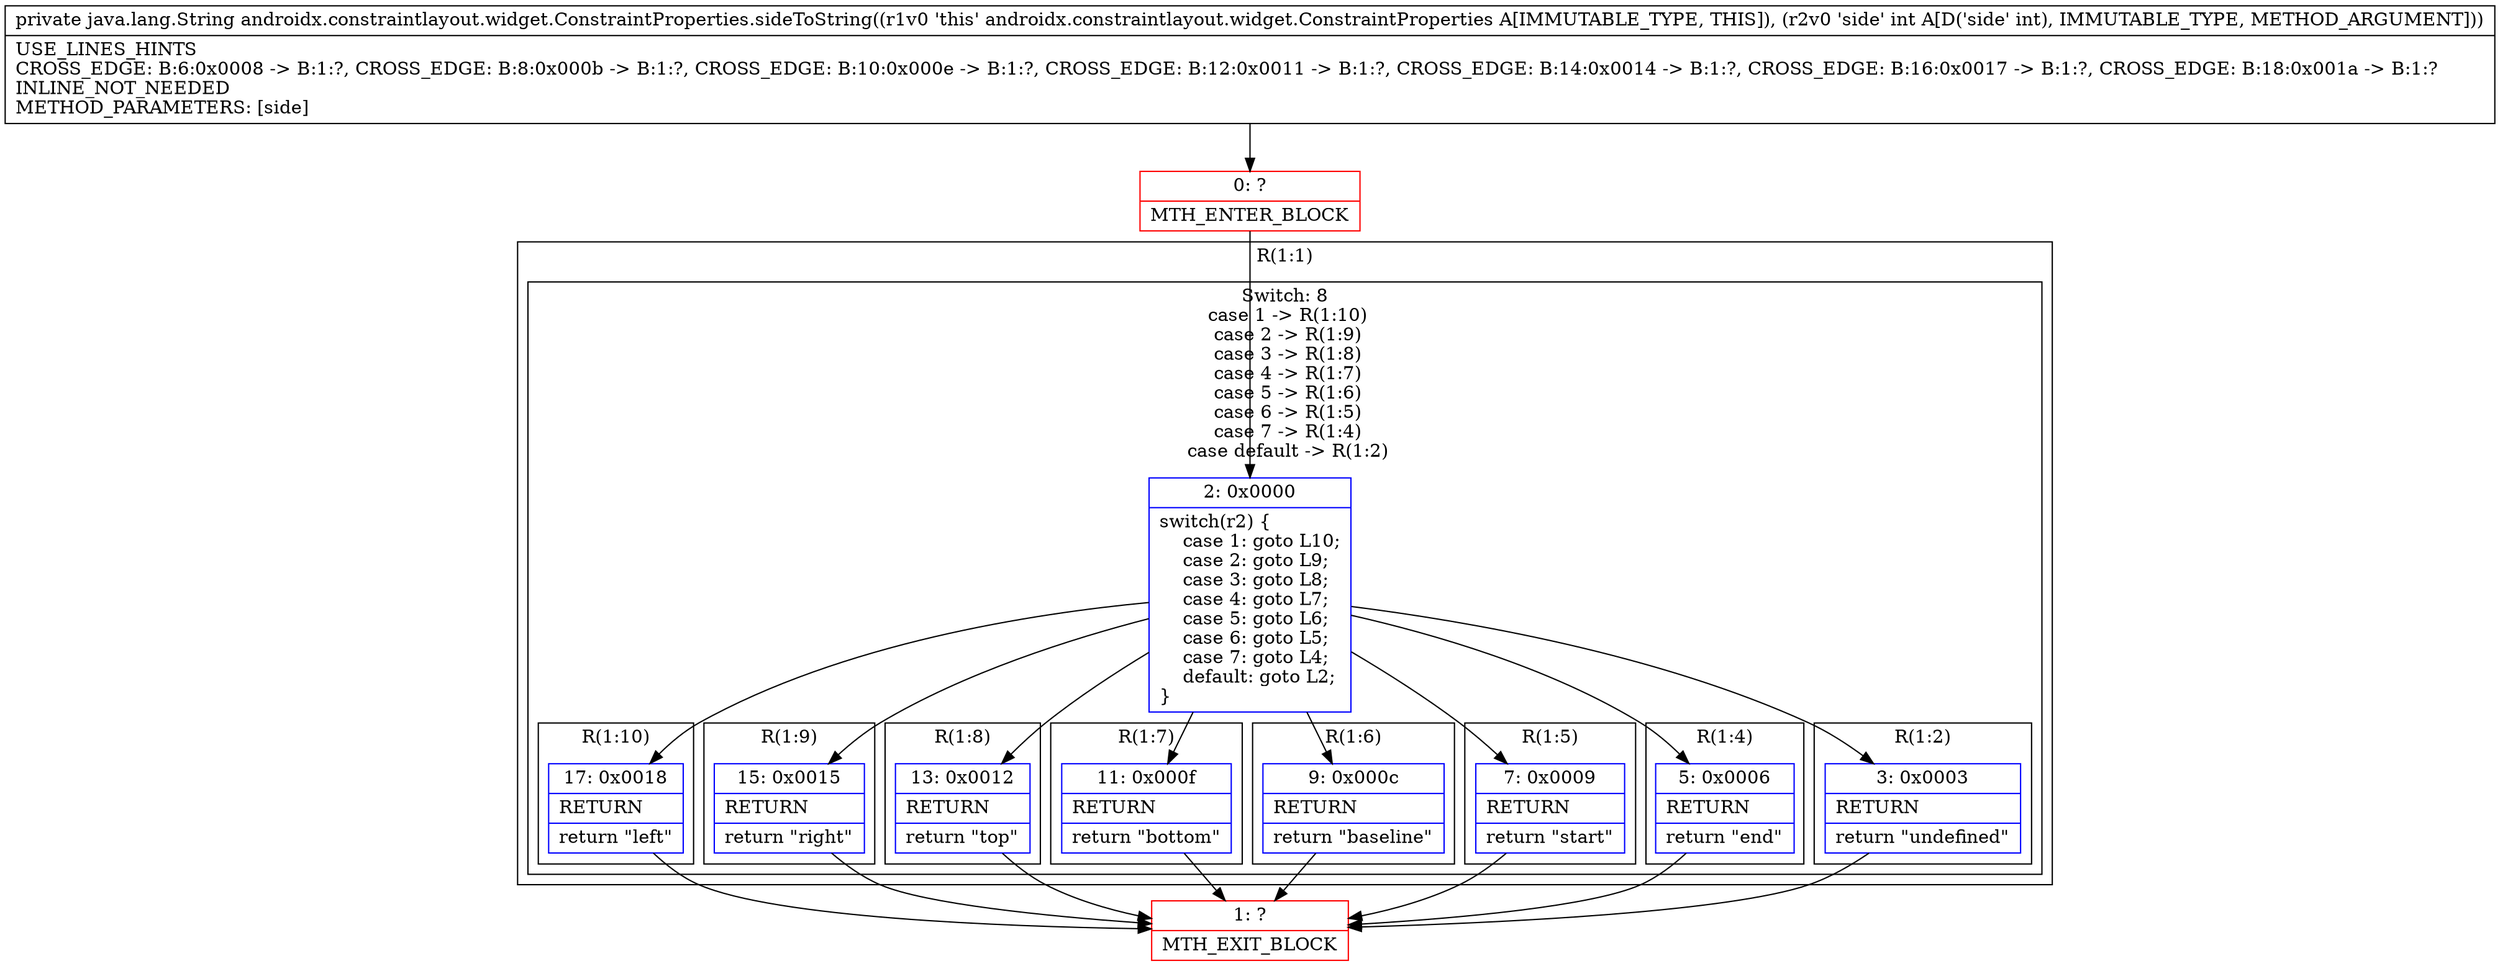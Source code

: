 digraph "CFG forandroidx.constraintlayout.widget.ConstraintProperties.sideToString(I)Ljava\/lang\/String;" {
subgraph cluster_Region_1132039299 {
label = "R(1:1)";
node [shape=record,color=blue];
subgraph cluster_SwitchRegion_603149090 {
label = "Switch: 8
 case 1 -> R(1:10)
 case 2 -> R(1:9)
 case 3 -> R(1:8)
 case 4 -> R(1:7)
 case 5 -> R(1:6)
 case 6 -> R(1:5)
 case 7 -> R(1:4)
 case default -> R(1:2)";
node [shape=record,color=blue];
Node_2 [shape=record,label="{2\:\ 0x0000|switch(r2) \{\l    case 1: goto L10;\l    case 2: goto L9;\l    case 3: goto L8;\l    case 4: goto L7;\l    case 5: goto L6;\l    case 6: goto L5;\l    case 7: goto L4;\l    default: goto L2;\l\}\l}"];
subgraph cluster_Region_287396155 {
label = "R(1:10)";
node [shape=record,color=blue];
Node_17 [shape=record,label="{17\:\ 0x0018|RETURN\l|return \"left\"\l}"];
}
subgraph cluster_Region_1553146463 {
label = "R(1:9)";
node [shape=record,color=blue];
Node_15 [shape=record,label="{15\:\ 0x0015|RETURN\l|return \"right\"\l}"];
}
subgraph cluster_Region_1401004250 {
label = "R(1:8)";
node [shape=record,color=blue];
Node_13 [shape=record,label="{13\:\ 0x0012|RETURN\l|return \"top\"\l}"];
}
subgraph cluster_Region_1783792587 {
label = "R(1:7)";
node [shape=record,color=blue];
Node_11 [shape=record,label="{11\:\ 0x000f|RETURN\l|return \"bottom\"\l}"];
}
subgraph cluster_Region_1902231347 {
label = "R(1:6)";
node [shape=record,color=blue];
Node_9 [shape=record,label="{9\:\ 0x000c|RETURN\l|return \"baseline\"\l}"];
}
subgraph cluster_Region_874900122 {
label = "R(1:5)";
node [shape=record,color=blue];
Node_7 [shape=record,label="{7\:\ 0x0009|RETURN\l|return \"start\"\l}"];
}
subgraph cluster_Region_1794902964 {
label = "R(1:4)";
node [shape=record,color=blue];
Node_5 [shape=record,label="{5\:\ 0x0006|RETURN\l|return \"end\"\l}"];
}
subgraph cluster_Region_349078011 {
label = "R(1:2)";
node [shape=record,color=blue];
Node_3 [shape=record,label="{3\:\ 0x0003|RETURN\l|return \"undefined\"\l}"];
}
}
}
Node_0 [shape=record,color=red,label="{0\:\ ?|MTH_ENTER_BLOCK\l}"];
Node_1 [shape=record,color=red,label="{1\:\ ?|MTH_EXIT_BLOCK\l}"];
MethodNode[shape=record,label="{private java.lang.String androidx.constraintlayout.widget.ConstraintProperties.sideToString((r1v0 'this' androidx.constraintlayout.widget.ConstraintProperties A[IMMUTABLE_TYPE, THIS]), (r2v0 'side' int A[D('side' int), IMMUTABLE_TYPE, METHOD_ARGUMENT]))  | USE_LINES_HINTS\lCROSS_EDGE: B:6:0x0008 \-\> B:1:?, CROSS_EDGE: B:8:0x000b \-\> B:1:?, CROSS_EDGE: B:10:0x000e \-\> B:1:?, CROSS_EDGE: B:12:0x0011 \-\> B:1:?, CROSS_EDGE: B:14:0x0014 \-\> B:1:?, CROSS_EDGE: B:16:0x0017 \-\> B:1:?, CROSS_EDGE: B:18:0x001a \-\> B:1:?\lINLINE_NOT_NEEDED\lMETHOD_PARAMETERS: [side]\l}"];
MethodNode -> Node_0;Node_2 -> Node_3;
Node_2 -> Node_5;
Node_2 -> Node_7;
Node_2 -> Node_9;
Node_2 -> Node_11;
Node_2 -> Node_13;
Node_2 -> Node_15;
Node_2 -> Node_17;
Node_17 -> Node_1;
Node_15 -> Node_1;
Node_13 -> Node_1;
Node_11 -> Node_1;
Node_9 -> Node_1;
Node_7 -> Node_1;
Node_5 -> Node_1;
Node_3 -> Node_1;
Node_0 -> Node_2;
}

